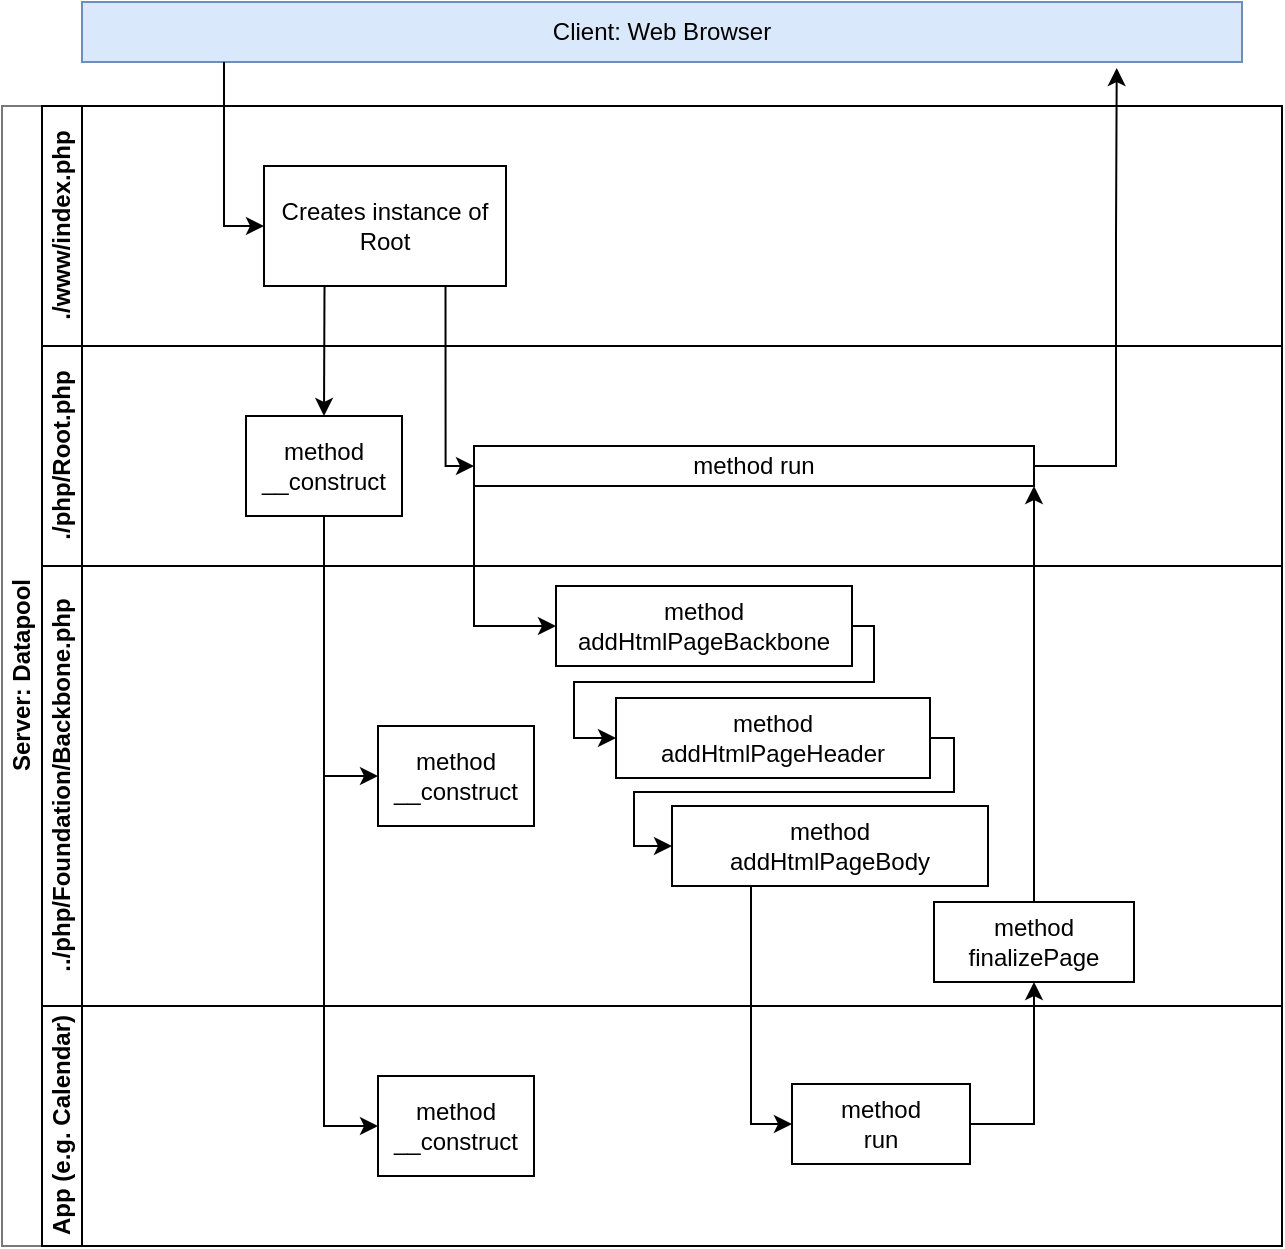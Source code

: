 <mxfile version="27.0.6">
  <diagram id="prtHgNgQTEPvFCAcTncT" name="Page-1">
    <mxGraphModel dx="951" dy="501" grid="1" gridSize="10" guides="1" tooltips="1" connect="1" arrows="1" fold="1" page="1" pageScale="1" pageWidth="827" pageHeight="1169" math="0" shadow="0">
      <root>
        <mxCell id="0" />
        <mxCell id="1" parent="0" />
        <mxCell id="dNxyNK7c78bLwvsdeMH5-19" value="Server: Datapool" style="swimlane;html=1;childLayout=stackLayout;resizeParent=1;resizeParentMax=0;horizontal=0;startSize=20;horizontalStack=0;strokeColor=#787878;" parent="1" vertex="1">
          <mxGeometry x="40" y="120" width="640" height="570" as="geometry" />
        </mxCell>
        <mxCell id="dNxyNK7c78bLwvsdeMH5-20" value="./www/index.php" style="swimlane;html=1;startSize=20;horizontal=0;" parent="dNxyNK7c78bLwvsdeMH5-19" vertex="1">
          <mxGeometry x="20" width="620" height="120" as="geometry" />
        </mxCell>
        <mxCell id="dNxyNK7c78bLwvsdeMH5-24" value="Creates instance of&lt;br&gt;Root" style="rounded=0;whiteSpace=wrap;html=1;fontFamily=Helvetica;fontSize=12;fontColor=#000000;align=center;" parent="dNxyNK7c78bLwvsdeMH5-20" vertex="1">
          <mxGeometry x="111" y="30" width="121" height="60" as="geometry" />
        </mxCell>
        <mxCell id="hF1_7_iLyHvrhmtnyJ__-1" value="&lt;div&gt;./php/Root.php&lt;/div&gt;" style="swimlane;html=1;startSize=20;horizontal=0;" parent="dNxyNK7c78bLwvsdeMH5-19" vertex="1">
          <mxGeometry x="20" y="120" width="620" height="110" as="geometry" />
        </mxCell>
        <mxCell id="hF1_7_iLyHvrhmtnyJ__-3" value="method run" style="rounded=0;whiteSpace=wrap;html=1;fontFamily=Helvetica;fontSize=12;fontColor=#000000;align=center;" parent="hF1_7_iLyHvrhmtnyJ__-1" vertex="1">
          <mxGeometry x="216" y="50" width="280" height="20" as="geometry" />
        </mxCell>
        <mxCell id="hF1_7_iLyHvrhmtnyJ__-17" value="&lt;div&gt;method&lt;/div&gt;&lt;div&gt;__construct&lt;/div&gt;" style="rounded=0;whiteSpace=wrap;html=1;fontFamily=Helvetica;fontSize=12;fontColor=#000000;align=center;" parent="hF1_7_iLyHvrhmtnyJ__-1" vertex="1">
          <mxGeometry x="102" y="35" width="78" height="50" as="geometry" />
        </mxCell>
        <mxCell id="dNxyNK7c78bLwvsdeMH5-21" value="../php/Foundation/Backbone.php" style="swimlane;html=1;startSize=20;horizontal=0;" parent="dNxyNK7c78bLwvsdeMH5-19" vertex="1">
          <mxGeometry x="20" y="230" width="620" height="220" as="geometry" />
        </mxCell>
        <mxCell id="dNxyNK7c78bLwvsdeMH5-26" value="method addHtmlPageBackbone" style="rounded=0;whiteSpace=wrap;html=1;fontFamily=Helvetica;fontSize=12;fontColor=#000000;align=center;" parent="dNxyNK7c78bLwvsdeMH5-21" vertex="1">
          <mxGeometry x="257" y="10" width="148" height="40" as="geometry" />
        </mxCell>
        <mxCell id="hF1_7_iLyHvrhmtnyJ__-7" value="method addHtmlPageHeader" style="rounded=0;whiteSpace=wrap;html=1;fontFamily=Helvetica;fontSize=12;fontColor=#000000;align=center;" parent="dNxyNK7c78bLwvsdeMH5-21" vertex="1">
          <mxGeometry x="287" y="66" width="157" height="40" as="geometry" />
        </mxCell>
        <mxCell id="hF1_7_iLyHvrhmtnyJ__-9" value="&lt;div&gt;method&lt;/div&gt;&lt;div&gt;finalizePage&lt;/div&gt;" style="rounded=0;whiteSpace=wrap;html=1;fontFamily=Helvetica;fontSize=12;fontColor=#000000;align=center;" parent="dNxyNK7c78bLwvsdeMH5-21" vertex="1">
          <mxGeometry x="446" y="168" width="100" height="40" as="geometry" />
        </mxCell>
        <mxCell id="hF1_7_iLyHvrhmtnyJ__-8" value="&lt;div&gt;method&lt;/div&gt;&lt;div&gt;addHtmlPageBody&lt;/div&gt;" style="rounded=0;whiteSpace=wrap;html=1;fontFamily=Helvetica;fontSize=12;fontColor=#000000;align=center;" parent="dNxyNK7c78bLwvsdeMH5-21" vertex="1">
          <mxGeometry x="315" y="120" width="158" height="40" as="geometry" />
        </mxCell>
        <mxCell id="hF1_7_iLyHvrhmtnyJ__-14" value="" style="edgeStyle=orthogonalEdgeStyle;rounded=0;orthogonalLoop=1;jettySize=auto;html=1;endArrow=classic;endFill=1;entryX=0;entryY=0.5;entryDx=0;entryDy=0;exitX=1;exitY=0.5;exitDx=0;exitDy=0;" parent="dNxyNK7c78bLwvsdeMH5-21" source="hF1_7_iLyHvrhmtnyJ__-7" target="hF1_7_iLyHvrhmtnyJ__-8" edge="1">
          <mxGeometry relative="1" as="geometry">
            <mxPoint x="437" y="83" as="sourcePoint" />
            <mxPoint x="300" y="141" as="targetPoint" />
            <Array as="points">
              <mxPoint x="456" y="86" />
              <mxPoint x="456" y="113" />
              <mxPoint x="296" y="113" />
              <mxPoint x="296" y="140" />
            </Array>
          </mxGeometry>
        </mxCell>
        <mxCell id="hF1_7_iLyHvrhmtnyJ__-16" value="" style="edgeStyle=orthogonalEdgeStyle;rounded=0;orthogonalLoop=1;jettySize=auto;html=1;endArrow=classic;endFill=1;entryX=0;entryY=0.5;entryDx=0;entryDy=0;exitX=1;exitY=0.5;exitDx=0;exitDy=0;" parent="dNxyNK7c78bLwvsdeMH5-21" source="dNxyNK7c78bLwvsdeMH5-26" target="hF1_7_iLyHvrhmtnyJ__-7" edge="1">
          <mxGeometry relative="1" as="geometry">
            <mxPoint x="437" y="31" as="sourcePoint" />
            <mxPoint x="289" y="85" as="targetPoint" />
            <Array as="points">
              <mxPoint x="416" y="30" />
              <mxPoint x="416" y="58" />
              <mxPoint x="266" y="58" />
              <mxPoint x="266" y="86" />
            </Array>
          </mxGeometry>
        </mxCell>
        <mxCell id="hF1_7_iLyHvrhmtnyJ__-22" value="&lt;div&gt;method&lt;/div&gt;&lt;div&gt;__construct&lt;/div&gt;" style="rounded=0;whiteSpace=wrap;html=1;fontFamily=Helvetica;fontSize=12;fontColor=#000000;align=center;" parent="dNxyNK7c78bLwvsdeMH5-21" vertex="1">
          <mxGeometry x="168" y="80" width="78" height="50" as="geometry" />
        </mxCell>
        <mxCell id="dNxyNK7c78bLwvsdeMH5-22" value="App (e.g. Calendar)" style="swimlane;html=1;startSize=20;horizontal=0;" parent="dNxyNK7c78bLwvsdeMH5-19" vertex="1">
          <mxGeometry x="20" y="450" width="620" height="120" as="geometry" />
        </mxCell>
        <mxCell id="dNxyNK7c78bLwvsdeMH5-34" value="&lt;div&gt;method&lt;/div&gt;&lt;div&gt;run&lt;br&gt;&lt;/div&gt;" style="rounded=0;whiteSpace=wrap;html=1;fontFamily=Helvetica;fontSize=12;fontColor=#000000;align=center;" parent="dNxyNK7c78bLwvsdeMH5-22" vertex="1">
          <mxGeometry x="375" y="39" width="89" height="40" as="geometry" />
        </mxCell>
        <mxCell id="hF1_7_iLyHvrhmtnyJ__-23" value="&lt;div&gt;method&lt;/div&gt;&lt;div&gt;__construct&lt;/div&gt;" style="rounded=0;whiteSpace=wrap;html=1;fontFamily=Helvetica;fontSize=12;fontColor=#000000;align=center;" parent="dNxyNK7c78bLwvsdeMH5-22" vertex="1">
          <mxGeometry x="168" y="35" width="78" height="50" as="geometry" />
        </mxCell>
        <mxCell id="dNxyNK7c78bLwvsdeMH5-37" value="" style="edgeStyle=orthogonalEdgeStyle;rounded=0;orthogonalLoop=1;jettySize=auto;html=1;endArrow=classic;endFill=1;entryX=0.5;entryY=1;entryDx=0;entryDy=0;exitX=1;exitY=0.5;exitDx=0;exitDy=0;" parent="dNxyNK7c78bLwvsdeMH5-19" source="dNxyNK7c78bLwvsdeMH5-34" target="hF1_7_iLyHvrhmtnyJ__-9" edge="1">
          <mxGeometry relative="1" as="geometry">
            <mxPoint x="447" y="510" as="targetPoint" />
          </mxGeometry>
        </mxCell>
        <mxCell id="hF1_7_iLyHvrhmtnyJ__-10" value="" style="edgeStyle=orthogonalEdgeStyle;rounded=0;orthogonalLoop=1;jettySize=auto;html=1;endArrow=classic;endFill=1;entryX=0;entryY=0.5;entryDx=0;entryDy=0;exitX=0.25;exitY=1;exitDx=0;exitDy=0;" parent="dNxyNK7c78bLwvsdeMH5-19" source="hF1_7_iLyHvrhmtnyJ__-8" target="dNxyNK7c78bLwvsdeMH5-34" edge="1">
          <mxGeometry relative="1" as="geometry">
            <mxPoint x="417" y="520" as="sourcePoint" />
            <mxPoint x="443" y="450" as="targetPoint" />
          </mxGeometry>
        </mxCell>
        <mxCell id="hF1_7_iLyHvrhmtnyJ__-11" value="" style="edgeStyle=orthogonalEdgeStyle;rounded=0;orthogonalLoop=1;jettySize=auto;html=1;endArrow=classic;endFill=1;entryX=1;entryY=1;entryDx=0;entryDy=0;exitX=0.5;exitY=0;exitDx=0;exitDy=0;" parent="dNxyNK7c78bLwvsdeMH5-19" source="hF1_7_iLyHvrhmtnyJ__-9" target="hF1_7_iLyHvrhmtnyJ__-3" edge="1">
          <mxGeometry relative="1" as="geometry">
            <mxPoint x="457" y="520" as="sourcePoint" />
            <mxPoint x="478" y="451" as="targetPoint" />
          </mxGeometry>
        </mxCell>
        <mxCell id="hF1_7_iLyHvrhmtnyJ__-20" value="" style="endArrow=classic;html=1;rounded=0;entryX=0.5;entryY=0;entryDx=0;entryDy=0;exitX=0.25;exitY=1;exitDx=0;exitDy=0;" parent="dNxyNK7c78bLwvsdeMH5-19" source="dNxyNK7c78bLwvsdeMH5-24" target="hF1_7_iLyHvrhmtnyJ__-17" edge="1">
          <mxGeometry width="50" height="50" relative="1" as="geometry">
            <mxPoint x="136" y="290" as="sourcePoint" />
            <mxPoint x="186" y="240" as="targetPoint" />
          </mxGeometry>
        </mxCell>
        <mxCell id="hF1_7_iLyHvrhmtnyJ__-25" value="" style="endArrow=classic;html=1;rounded=0;entryX=0;entryY=0.5;entryDx=0;entryDy=0;exitX=0.5;exitY=1;exitDx=0;exitDy=0;edgeStyle=orthogonalEdgeStyle;" parent="dNxyNK7c78bLwvsdeMH5-19" source="hF1_7_iLyHvrhmtnyJ__-17" target="hF1_7_iLyHvrhmtnyJ__-22" edge="1">
          <mxGeometry width="50" height="50" relative="1" as="geometry">
            <mxPoint x="136" y="290" as="sourcePoint" />
            <mxPoint x="186" y="240" as="targetPoint" />
          </mxGeometry>
        </mxCell>
        <mxCell id="hF1_7_iLyHvrhmtnyJ__-27" value="" style="edgeStyle=orthogonalEdgeStyle;rounded=0;orthogonalLoop=1;jettySize=auto;html=1;entryX=0;entryY=0.5;entryDx=0;entryDy=0;exitX=0.5;exitY=1;exitDx=0;exitDy=0;" parent="dNxyNK7c78bLwvsdeMH5-19" source="hF1_7_iLyHvrhmtnyJ__-17" target="hF1_7_iLyHvrhmtnyJ__-23" edge="1">
          <mxGeometry relative="1" as="geometry" />
        </mxCell>
        <mxCell id="hF1_7_iLyHvrhmtnyJ__-28" value="" style="endArrow=classic;html=1;rounded=0;entryX=0;entryY=0.5;entryDx=0;entryDy=0;exitX=0.75;exitY=1;exitDx=0;exitDy=0;edgeStyle=orthogonalEdgeStyle;" parent="dNxyNK7c78bLwvsdeMH5-19" source="dNxyNK7c78bLwvsdeMH5-24" target="hF1_7_iLyHvrhmtnyJ__-3" edge="1">
          <mxGeometry width="50" height="50" relative="1" as="geometry">
            <mxPoint x="136" y="290" as="sourcePoint" />
            <mxPoint x="186" y="240" as="targetPoint" />
          </mxGeometry>
        </mxCell>
        <mxCell id="hF1_7_iLyHvrhmtnyJ__-30" value="" style="endArrow=classic;html=1;rounded=0;entryX=0;entryY=0.5;entryDx=0;entryDy=0;exitX=0;exitY=1;exitDx=0;exitDy=0;edgeStyle=orthogonalEdgeStyle;" parent="dNxyNK7c78bLwvsdeMH5-19" source="hF1_7_iLyHvrhmtnyJ__-3" target="dNxyNK7c78bLwvsdeMH5-26" edge="1">
          <mxGeometry width="50" height="50" relative="1" as="geometry">
            <mxPoint x="136" y="290" as="sourcePoint" />
            <mxPoint x="186" y="240" as="targetPoint" />
            <Array as="points">
              <mxPoint x="236" y="260" />
            </Array>
          </mxGeometry>
        </mxCell>
        <mxCell id="jsuTgO3axX0fQSGwwfkj-1" value="Client: Web Browser" style="rounded=0;whiteSpace=wrap;html=1;fillColor=#dae8fc;strokeColor=#6c8ebf;" vertex="1" parent="1">
          <mxGeometry x="80" y="68" width="580" height="30" as="geometry" />
        </mxCell>
        <mxCell id="dNxyNK7c78bLwvsdeMH5-25" value="" style="edgeStyle=orthogonalEdgeStyle;rounded=0;orthogonalLoop=1;jettySize=auto;html=1;entryX=0;entryY=0.5;entryDx=0;entryDy=0;" parent="1" source="jsuTgO3axX0fQSGwwfkj-1" target="dNxyNK7c78bLwvsdeMH5-24" edge="1">
          <mxGeometry relative="1" as="geometry">
            <mxPoint x="140" y="90" as="sourcePoint" />
            <Array as="points">
              <mxPoint x="151" y="180" />
            </Array>
          </mxGeometry>
        </mxCell>
        <mxCell id="hF1_7_iLyHvrhmtnyJ__-2" value="" style="edgeStyle=orthogonalEdgeStyle;rounded=0;orthogonalLoop=1;jettySize=auto;html=1;endArrow=classic;endFill=1;entryX=0.892;entryY=1.1;entryDx=0;entryDy=0;entryPerimeter=0;" parent="1" source="hF1_7_iLyHvrhmtnyJ__-3" target="jsuTgO3axX0fQSGwwfkj-1" edge="1">
          <mxGeometry relative="1" as="geometry">
            <mxPoint x="597" y="180" as="targetPoint" />
            <Array as="points">
              <mxPoint x="597" y="300" />
              <mxPoint x="597" y="185" />
            </Array>
          </mxGeometry>
        </mxCell>
      </root>
    </mxGraphModel>
  </diagram>
</mxfile>
